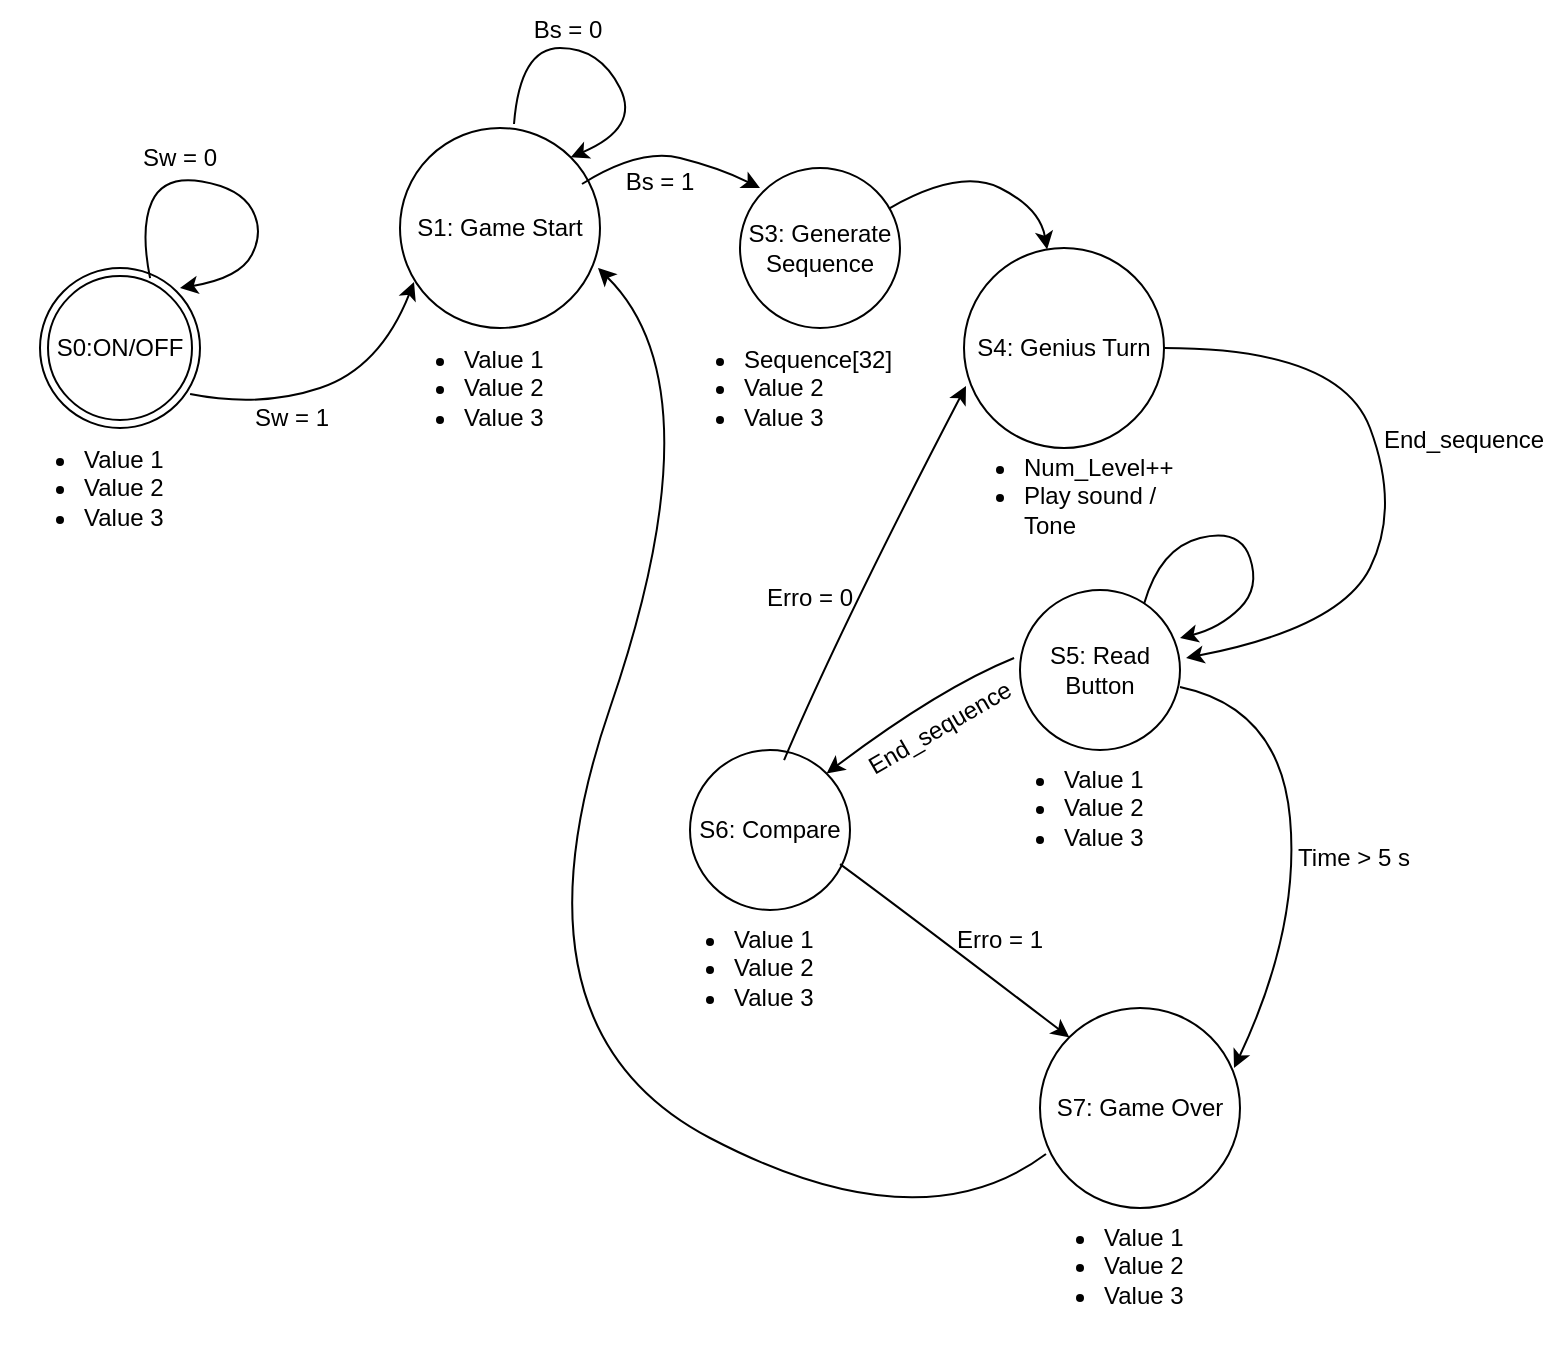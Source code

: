 <mxfile>
    <diagram id="51icAKI4ejK6WGe3qhcF" name="Page-1">
        <mxGraphModel dx="1086" dy="779" grid="1" gridSize="10" guides="1" tooltips="1" connect="1" arrows="1" fold="1" page="1" pageScale="1" pageWidth="850" pageHeight="1100" math="0" shadow="0">
            <root>
                <mxCell id="0"/>
                <mxCell id="1" parent="0"/>
                <mxCell id="2" value="S0:ON/OFF" style="ellipse;shape=doubleEllipse;whiteSpace=wrap;html=1;aspect=fixed;" vertex="1" parent="1">
                    <mxGeometry x="40" y="260" width="80" height="80" as="geometry"/>
                </mxCell>
                <mxCell id="3" value="S1: Game Start" style="ellipse;whiteSpace=wrap;html=1;aspect=fixed;" vertex="1" parent="1">
                    <mxGeometry x="220" y="190" width="100" height="100" as="geometry"/>
                </mxCell>
                <mxCell id="4" value="S3: Generate Sequence" style="ellipse;whiteSpace=wrap;html=1;aspect=fixed;" vertex="1" parent="1">
                    <mxGeometry x="390" y="210" width="80" height="80" as="geometry"/>
                </mxCell>
                <mxCell id="5" value="S4: Genius Turn" style="ellipse;whiteSpace=wrap;html=1;aspect=fixed;" vertex="1" parent="1">
                    <mxGeometry x="502" y="250" width="100" height="100" as="geometry"/>
                </mxCell>
                <mxCell id="6" value="S5: Read Button" style="ellipse;whiteSpace=wrap;html=1;aspect=fixed;" vertex="1" parent="1">
                    <mxGeometry x="530" y="421" width="80" height="80" as="geometry"/>
                </mxCell>
                <mxCell id="7" value="S6: Compare" style="ellipse;whiteSpace=wrap;html=1;aspect=fixed;" vertex="1" parent="1">
                    <mxGeometry x="365" y="501" width="80" height="80" as="geometry"/>
                </mxCell>
                <mxCell id="8" value="S7: Game Over" style="ellipse;whiteSpace=wrap;html=1;aspect=fixed;" vertex="1" parent="1">
                    <mxGeometry x="540" y="630" width="100" height="100" as="geometry"/>
                </mxCell>
                <mxCell id="10" value="" style="curved=1;endArrow=classic;html=1;exitX=0.938;exitY=0.788;exitDx=0;exitDy=0;exitPerimeter=0;entryX=0.07;entryY=0.77;entryDx=0;entryDy=0;entryPerimeter=0;" edge="1" parent="1" source="2" target="3">
                    <mxGeometry width="50" height="50" relative="1" as="geometry">
                        <mxPoint x="110" y="265" as="sourcePoint"/>
                        <mxPoint x="240" y="290" as="targetPoint"/>
                        <Array as="points">
                            <mxPoint x="150" y="330"/>
                            <mxPoint x="210" y="310"/>
                        </Array>
                    </mxGeometry>
                </mxCell>
                <mxCell id="15" value="" style="curved=1;endArrow=classic;html=1;exitX=0.91;exitY=0.28;exitDx=0;exitDy=0;entryX=0.125;entryY=0.125;entryDx=0;entryDy=0;entryPerimeter=0;exitPerimeter=0;" edge="1" parent="1" source="3" target="4">
                    <mxGeometry width="50" height="50" relative="1" as="geometry">
                        <mxPoint x="310" y="202" as="sourcePoint"/>
                        <mxPoint x="435" y="160" as="targetPoint"/>
                        <Array as="points">
                            <mxPoint x="340" y="200"/>
                            <mxPoint x="380" y="210"/>
                        </Array>
                    </mxGeometry>
                </mxCell>
                <mxCell id="16" value="" style="curved=1;endArrow=classic;html=1;" edge="1" parent="1" source="4" target="5">
                    <mxGeometry width="50" height="50" relative="1" as="geometry">
                        <mxPoint x="480" y="222" as="sourcePoint"/>
                        <mxPoint x="605" y="180" as="targetPoint"/>
                        <Array as="points">
                            <mxPoint x="500" y="210"/>
                            <mxPoint x="540" y="230"/>
                        </Array>
                    </mxGeometry>
                </mxCell>
                <mxCell id="17" value="" style="curved=1;endArrow=classic;html=1;exitX=1;exitY=0.5;exitDx=0;exitDy=0;entryX=1.038;entryY=0.425;entryDx=0;entryDy=0;entryPerimeter=0;" edge="1" parent="1" source="5" target="6">
                    <mxGeometry width="50" height="50" relative="1" as="geometry">
                        <mxPoint x="480" y="382" as="sourcePoint"/>
                        <mxPoint x="605" y="340" as="targetPoint"/>
                        <Array as="points">
                            <mxPoint x="690" y="300"/>
                            <mxPoint x="720" y="380"/>
                            <mxPoint x="690" y="440"/>
                        </Array>
                    </mxGeometry>
                </mxCell>
                <mxCell id="19" value="" style="curved=1;endArrow=classic;html=1;exitX=1;exitY=0.5;exitDx=0;exitDy=0;entryX=0.97;entryY=0.3;entryDx=0;entryDy=0;entryPerimeter=0;" edge="1" parent="1" target="8">
                    <mxGeometry width="50" height="50" relative="1" as="geometry">
                        <mxPoint x="610" y="469.5" as="sourcePoint"/>
                        <mxPoint x="600" y="612.5" as="targetPoint"/>
                        <Array as="points">
                            <mxPoint x="660" y="480"/>
                            <mxPoint x="670" y="590"/>
                        </Array>
                    </mxGeometry>
                </mxCell>
                <mxCell id="20" value="" style="curved=1;endArrow=classic;html=1;exitX=-0.037;exitY=0.425;exitDx=0;exitDy=0;exitPerimeter=0;entryX=1;entryY=0;entryDx=0;entryDy=0;" edge="1" parent="1" source="6" target="7">
                    <mxGeometry width="50" height="50" relative="1" as="geometry">
                        <mxPoint x="415" y="340" as="sourcePoint"/>
                        <mxPoint x="412" y="504" as="targetPoint"/>
                        <Array as="points">
                            <mxPoint x="490" y="470"/>
                        </Array>
                    </mxGeometry>
                </mxCell>
                <mxCell id="21" value="" style="curved=1;endArrow=classic;html=1;exitX=0.938;exitY=0.713;exitDx=0;exitDy=0;entryX=0;entryY=0;entryDx=0;entryDy=0;exitPerimeter=0;" edge="1" parent="1" source="7" target="8">
                    <mxGeometry width="50" height="50" relative="1" as="geometry">
                        <mxPoint x="480" y="510" as="sourcePoint"/>
                        <mxPoint x="470" y="653" as="targetPoint"/>
                        <Array as="points">
                            <mxPoint x="470" y="580"/>
                        </Array>
                    </mxGeometry>
                </mxCell>
                <mxCell id="22" value="" style="curved=1;endArrow=classic;html=1;entryX=0.99;entryY=0.7;entryDx=0;entryDy=0;entryPerimeter=0;exitX=0.03;exitY=0.73;exitDx=0;exitDy=0;exitPerimeter=0;" edge="1" parent="1" source="8" target="3">
                    <mxGeometry width="50" height="50" relative="1" as="geometry">
                        <mxPoint x="310" y="605" as="sourcePoint"/>
                        <mxPoint x="180" y="593" as="targetPoint"/>
                        <Array as="points">
                            <mxPoint x="480" y="750"/>
                            <mxPoint x="270" y="640"/>
                            <mxPoint x="380" y="320"/>
                        </Array>
                    </mxGeometry>
                </mxCell>
                <mxCell id="23" value="" style="curved=1;endArrow=classic;html=1;entryX=0.01;entryY=0.69;entryDx=0;entryDy=0;entryPerimeter=0;exitX=0.588;exitY=0.063;exitDx=0;exitDy=0;exitPerimeter=0;" edge="1" parent="1" source="7" target="5">
                    <mxGeometry width="50" height="50" relative="1" as="geometry">
                        <mxPoint x="394" y="500" as="sourcePoint"/>
                        <mxPoint x="358" y="305" as="targetPoint"/>
                        <Array as="points">
                            <mxPoint x="440" y="440"/>
                        </Array>
                    </mxGeometry>
                </mxCell>
                <mxCell id="25" value="" style="curved=1;endArrow=classic;html=1;exitX=0.57;exitY=-0.02;exitDx=0;exitDy=0;entryX=1;entryY=0;entryDx=0;entryDy=0;exitPerimeter=0;" edge="1" parent="1" source="3" target="3">
                    <mxGeometry width="50" height="50" relative="1" as="geometry">
                        <mxPoint x="260" y="168" as="sourcePoint"/>
                        <mxPoint x="349" y="170" as="targetPoint"/>
                        <Array as="points">
                            <mxPoint x="280" y="150"/>
                            <mxPoint x="320" y="150"/>
                            <mxPoint x="340" y="190"/>
                        </Array>
                    </mxGeometry>
                </mxCell>
                <mxCell id="26" value="" style="curved=1;endArrow=classic;html=1;exitX=0.775;exitY=0.088;exitDx=0;exitDy=0;entryX=1;entryY=0.3;entryDx=0;entryDy=0;exitPerimeter=0;entryPerimeter=0;" edge="1" parent="1" source="6" target="6">
                    <mxGeometry width="50" height="50" relative="1" as="geometry">
                        <mxPoint x="577" y="408" as="sourcePoint"/>
                        <mxPoint x="605" y="425" as="targetPoint"/>
                        <Array as="points">
                            <mxPoint x="600" y="400"/>
                            <mxPoint x="640" y="390"/>
                            <mxPoint x="650" y="420"/>
                            <mxPoint x="630" y="440"/>
                        </Array>
                    </mxGeometry>
                </mxCell>
                <mxCell id="27" value="" style="curved=1;endArrow=classic;html=1;exitX=0.688;exitY=0.063;exitDx=0;exitDy=0;entryX=0.875;entryY=0.125;entryDx=0;entryDy=0;exitPerimeter=0;entryPerimeter=0;" edge="1" parent="1" source="2" target="2">
                    <mxGeometry width="50" height="50" relative="1" as="geometry">
                        <mxPoint x="100" y="256.5" as="sourcePoint"/>
                        <mxPoint x="120" y="266.5" as="targetPoint"/>
                        <Array as="points">
                            <mxPoint x="90" y="240"/>
                            <mxPoint x="102" y="213.5"/>
                            <mxPoint x="140" y="220"/>
                            <mxPoint x="152" y="241.5"/>
                            <mxPoint x="140" y="265"/>
                        </Array>
                    </mxGeometry>
                </mxCell>
                <mxCell id="28" value="&lt;ul&gt;&lt;li&gt;Value 1&lt;/li&gt;&lt;li&gt;Value 2&lt;/li&gt;&lt;li&gt;Value 3&lt;/li&gt;&lt;/ul&gt;" style="text;strokeColor=none;fillColor=none;html=1;whiteSpace=wrap;verticalAlign=middle;overflow=hidden;" vertex="1" parent="1">
                    <mxGeometry x="20" y="330" width="100" height="80" as="geometry"/>
                </mxCell>
                <mxCell id="29" value="&lt;ul&gt;&lt;li&gt;Value 1&lt;/li&gt;&lt;li&gt;Value 2&lt;/li&gt;&lt;li&gt;Value 3&lt;/li&gt;&lt;/ul&gt;" style="text;strokeColor=none;fillColor=none;html=1;whiteSpace=wrap;verticalAlign=middle;overflow=hidden;" vertex="1" parent="1">
                    <mxGeometry x="210" y="280" width="100" height="80" as="geometry"/>
                </mxCell>
                <mxCell id="30" value="&lt;ul&gt;&lt;li&gt;Sequence[32]&lt;/li&gt;&lt;li&gt;Value 2&lt;/li&gt;&lt;li&gt;Value 3&lt;/li&gt;&lt;/ul&gt;" style="text;strokeColor=none;fillColor=none;html=1;whiteSpace=wrap;verticalAlign=middle;overflow=hidden;" vertex="1" parent="1">
                    <mxGeometry x="350" y="280" width="120" height="80" as="geometry"/>
                </mxCell>
                <mxCell id="31" value="&lt;ul&gt;&lt;li&gt;&lt;span style=&quot;background-color: transparent;&quot;&gt;Num_Level++&lt;/span&gt;&lt;/li&gt;&lt;li&gt;&lt;span style=&quot;background-color: transparent;&quot;&gt;Play sound / Tone&lt;/span&gt;&lt;/li&gt;&lt;/ul&gt;" style="text;strokeColor=none;fillColor=none;html=1;whiteSpace=wrap;verticalAlign=middle;overflow=hidden;" vertex="1" parent="1">
                    <mxGeometry x="490" y="336" width="130" height="76" as="geometry"/>
                </mxCell>
                <mxCell id="32" value="&lt;ul&gt;&lt;li&gt;Value 1&lt;/li&gt;&lt;li&gt;Value 2&lt;/li&gt;&lt;li&gt;Value 3&lt;/li&gt;&lt;/ul&gt;" style="text;strokeColor=none;fillColor=none;html=1;whiteSpace=wrap;verticalAlign=middle;overflow=hidden;" vertex="1" parent="1">
                    <mxGeometry x="510" y="490" width="100" height="80" as="geometry"/>
                </mxCell>
                <mxCell id="33" value="&lt;ul&gt;&lt;li&gt;Value 1&lt;/li&gt;&lt;li&gt;Value 2&lt;/li&gt;&lt;li&gt;Value 3&lt;/li&gt;&lt;/ul&gt;" style="text;strokeColor=none;fillColor=none;html=1;whiteSpace=wrap;verticalAlign=middle;overflow=hidden;" vertex="1" parent="1">
                    <mxGeometry x="530" y="719" width="100" height="80" as="geometry"/>
                </mxCell>
                <mxCell id="34" value="&lt;ul&gt;&lt;li&gt;Value 1&lt;/li&gt;&lt;li&gt;Value 2&lt;/li&gt;&lt;li&gt;Value 3&lt;/li&gt;&lt;/ul&gt;" style="text;strokeColor=none;fillColor=none;html=1;whiteSpace=wrap;verticalAlign=middle;overflow=hidden;" vertex="1" parent="1">
                    <mxGeometry x="345" y="570" width="100" height="80" as="geometry"/>
                </mxCell>
                <mxCell id="37" value="Sw = 0" style="text;html=1;align=center;verticalAlign=middle;whiteSpace=wrap;rounded=0;" vertex="1" parent="1">
                    <mxGeometry x="80" y="190" width="60" height="30" as="geometry"/>
                </mxCell>
                <mxCell id="38" value="Bs = 0" style="text;html=1;align=center;verticalAlign=middle;whiteSpace=wrap;rounded=0;" vertex="1" parent="1">
                    <mxGeometry x="274" y="126" width="60" height="30" as="geometry"/>
                </mxCell>
                <mxCell id="40" value="Sw = 1" style="text;html=1;align=center;verticalAlign=middle;whiteSpace=wrap;rounded=0;" vertex="1" parent="1">
                    <mxGeometry x="136" y="320" width="60" height="30" as="geometry"/>
                </mxCell>
                <mxCell id="42" value="Bs = 1" style="text;html=1;align=center;verticalAlign=middle;whiteSpace=wrap;rounded=0;" vertex="1" parent="1">
                    <mxGeometry x="320" y="202" width="60" height="30" as="geometry"/>
                </mxCell>
                <mxCell id="45" value="End_sequence" style="text;html=1;align=center;verticalAlign=middle;whiteSpace=wrap;rounded=0;" vertex="1" parent="1">
                    <mxGeometry x="722" y="331" width="60" height="30" as="geometry"/>
                </mxCell>
                <mxCell id="47" value="End_sequence" style="text;html=1;align=center;verticalAlign=middle;whiteSpace=wrap;rounded=0;rotation=-30;" vertex="1" parent="1">
                    <mxGeometry x="460" y="475" width="60" height="30" as="geometry"/>
                </mxCell>
                <mxCell id="48" value="Erro = 1" style="text;html=1;align=center;verticalAlign=middle;whiteSpace=wrap;rounded=0;" vertex="1" parent="1">
                    <mxGeometry x="490" y="581" width="60" height="30" as="geometry"/>
                </mxCell>
                <mxCell id="49" value="Time &amp;gt; 5 s" style="text;html=1;align=center;verticalAlign=middle;whiteSpace=wrap;rounded=0;" vertex="1" parent="1">
                    <mxGeometry x="667" y="540" width="60" height="30" as="geometry"/>
                </mxCell>
                <mxCell id="51" value="Erro = 0" style="text;html=1;align=center;verticalAlign=middle;whiteSpace=wrap;rounded=0;" vertex="1" parent="1">
                    <mxGeometry x="395" y="410" width="60" height="30" as="geometry"/>
                </mxCell>
            </root>
        </mxGraphModel>
    </diagram>
</mxfile>